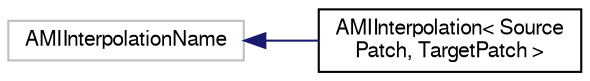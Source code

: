 digraph "Graphical Class Hierarchy"
{
  bgcolor="transparent";
  edge [fontname="FreeSans",fontsize="10",labelfontname="FreeSans",labelfontsize="10"];
  node [fontname="FreeSans",fontsize="10",shape=record];
  rankdir="LR";
  Node1 [label="AMIInterpolationName",height=0.2,width=0.4,color="grey75"];
  Node1 -> Node2 [dir="back",color="midnightblue",fontsize="10",style="solid",fontname="FreeSans"];
  Node2 [label="AMIInterpolation\< Source\lPatch, TargetPatch \>",height=0.2,width=0.4,color="black",URL="$a00044.html",tooltip="Interpolation class dealing with transfer of data between two primitive patches with an arbitrary mes..."];
}
